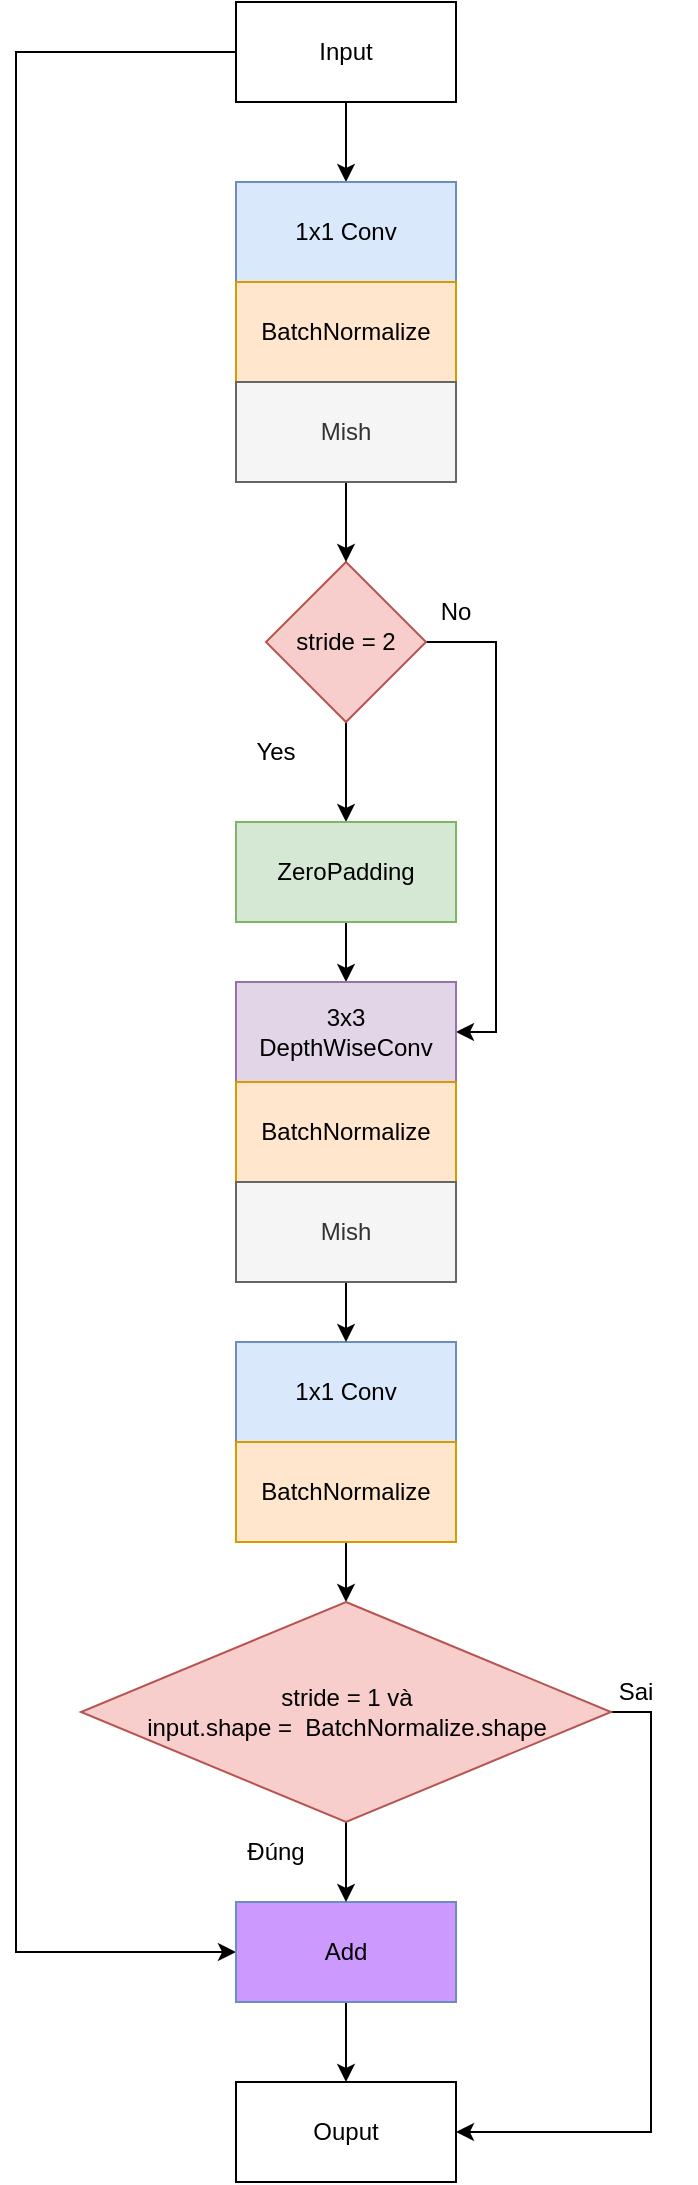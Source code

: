 <mxfile version="23.1.2" type="device">
  <diagram name="Trang-1" id="-3d2bOjS2-nExsUqnp5y">
    <mxGraphModel dx="1006" dy="559" grid="1" gridSize="10" guides="1" tooltips="1" connect="1" arrows="1" fold="1" page="1" pageScale="1" pageWidth="827" pageHeight="1169" math="0" shadow="0">
      <root>
        <mxCell id="0" />
        <mxCell id="1" parent="0" />
        <mxCell id="-GoUToULtl3jQj0lWMZl-5" style="edgeStyle=orthogonalEdgeStyle;rounded=0;orthogonalLoop=1;jettySize=auto;html=1;exitX=0.5;exitY=1;exitDx=0;exitDy=0;entryX=0.5;entryY=0;entryDx=0;entryDy=0;" parent="1" source="-GoUToULtl3jQj0lWMZl-1" target="-GoUToULtl3jQj0lWMZl-2" edge="1">
          <mxGeometry relative="1" as="geometry" />
        </mxCell>
        <mxCell id="-GoUToULtl3jQj0lWMZl-42" style="edgeStyle=orthogonalEdgeStyle;rounded=0;orthogonalLoop=1;jettySize=auto;html=1;exitX=0;exitY=0.5;exitDx=0;exitDy=0;entryX=0;entryY=0.5;entryDx=0;entryDy=0;" parent="1" source="-GoUToULtl3jQj0lWMZl-1" target="-GoUToULtl3jQj0lWMZl-23" edge="1">
          <mxGeometry relative="1" as="geometry">
            <Array as="points">
              <mxPoint x="230" y="25" />
              <mxPoint x="230" y="975" />
            </Array>
          </mxGeometry>
        </mxCell>
        <mxCell id="-GoUToULtl3jQj0lWMZl-1" value="Input" style="rounded=0;whiteSpace=wrap;html=1;" parent="1" vertex="1">
          <mxGeometry x="340" width="110" height="50" as="geometry" />
        </mxCell>
        <mxCell id="-GoUToULtl3jQj0lWMZl-2" value="1x1 Conv" style="rounded=0;whiteSpace=wrap;html=1;fillColor=#dae8fc;strokeColor=#6c8ebf;" parent="1" vertex="1">
          <mxGeometry x="340" y="90" width="110" height="50" as="geometry" />
        </mxCell>
        <mxCell id="-GoUToULtl3jQj0lWMZl-3" value="BatchNormalize" style="rounded=0;whiteSpace=wrap;html=1;fillColor=#ffe6cc;strokeColor=#d79b00;" parent="1" vertex="1">
          <mxGeometry x="340" y="140" width="110" height="50" as="geometry" />
        </mxCell>
        <mxCell id="-GoUToULtl3jQj0lWMZl-10" style="edgeStyle=orthogonalEdgeStyle;rounded=0;orthogonalLoop=1;jettySize=auto;html=1;exitX=0.5;exitY=1;exitDx=0;exitDy=0;entryX=0.5;entryY=0;entryDx=0;entryDy=0;" parent="1" source="-GoUToULtl3jQj0lWMZl-6" target="-GoUToULtl3jQj0lWMZl-9" edge="1">
          <mxGeometry relative="1" as="geometry" />
        </mxCell>
        <mxCell id="-GoUToULtl3jQj0lWMZl-13" style="edgeStyle=orthogonalEdgeStyle;rounded=0;orthogonalLoop=1;jettySize=auto;html=1;exitX=1;exitY=0.5;exitDx=0;exitDy=0;entryX=1;entryY=0.5;entryDx=0;entryDy=0;" parent="1" source="-GoUToULtl3jQj0lWMZl-6" target="-GoUToULtl3jQj0lWMZl-11" edge="1">
          <mxGeometry relative="1" as="geometry">
            <mxPoint x="550" y="540" as="targetPoint" />
          </mxGeometry>
        </mxCell>
        <mxCell id="-GoUToULtl3jQj0lWMZl-6" value="stride = 2" style="rhombus;whiteSpace=wrap;html=1;fillColor=#f8cecc;strokeColor=#b85450;" parent="1" vertex="1">
          <mxGeometry x="355" y="280" width="80" height="80" as="geometry" />
        </mxCell>
        <mxCell id="-GoUToULtl3jQj0lWMZl-8" value="Yes" style="text;html=1;strokeColor=none;fillColor=none;align=center;verticalAlign=middle;whiteSpace=wrap;rounded=0;" parent="1" vertex="1">
          <mxGeometry x="330" y="360" width="60" height="30" as="geometry" />
        </mxCell>
        <mxCell id="-GoUToULtl3jQj0lWMZl-12" style="edgeStyle=orthogonalEdgeStyle;rounded=0;orthogonalLoop=1;jettySize=auto;html=1;exitX=0.5;exitY=1;exitDx=0;exitDy=0;entryX=0.5;entryY=0;entryDx=0;entryDy=0;" parent="1" source="-GoUToULtl3jQj0lWMZl-9" target="-GoUToULtl3jQj0lWMZl-11" edge="1">
          <mxGeometry relative="1" as="geometry" />
        </mxCell>
        <mxCell id="-GoUToULtl3jQj0lWMZl-9" value="ZeroPadding" style="rounded=0;whiteSpace=wrap;html=1;fillColor=#d5e8d4;strokeColor=#82b366;" parent="1" vertex="1">
          <mxGeometry x="340" y="410" width="110" height="50" as="geometry" />
        </mxCell>
        <mxCell id="-GoUToULtl3jQj0lWMZl-11" value="3x3 DepthWiseConv" style="rounded=0;whiteSpace=wrap;html=1;fillColor=#e1d5e7;strokeColor=#9673a6;" parent="1" vertex="1">
          <mxGeometry x="340" y="490" width="110" height="50" as="geometry" />
        </mxCell>
        <mxCell id="-GoUToULtl3jQj0lWMZl-14" value="No" style="text;html=1;strokeColor=none;fillColor=none;align=center;verticalAlign=middle;whiteSpace=wrap;rounded=0;" parent="1" vertex="1">
          <mxGeometry x="420" y="290" width="60" height="30" as="geometry" />
        </mxCell>
        <mxCell id="-GoUToULtl3jQj0lWMZl-16" style="edgeStyle=orthogonalEdgeStyle;rounded=0;orthogonalLoop=1;jettySize=auto;html=1;exitX=0.5;exitY=1;exitDx=0;exitDy=0;entryX=0.5;entryY=0;entryDx=0;entryDy=0;" parent="1" source="-GoUToULtl3jQj0lWMZl-15" target="-GoUToULtl3jQj0lWMZl-6" edge="1">
          <mxGeometry relative="1" as="geometry" />
        </mxCell>
        <mxCell id="-GoUToULtl3jQj0lWMZl-15" value="Mish" style="rounded=0;whiteSpace=wrap;html=1;fillColor=#f5f5f5;strokeColor=#666666;fontColor=#333333;" parent="1" vertex="1">
          <mxGeometry x="340" y="190" width="110" height="50" as="geometry" />
        </mxCell>
        <mxCell id="-GoUToULtl3jQj0lWMZl-17" value="1x1 Conv" style="rounded=0;whiteSpace=wrap;html=1;fillColor=#dae8fc;strokeColor=#6c8ebf;" parent="1" vertex="1">
          <mxGeometry x="340" y="670" width="110" height="50" as="geometry" />
        </mxCell>
        <mxCell id="-GoUToULtl3jQj0lWMZl-38" style="edgeStyle=orthogonalEdgeStyle;rounded=0;orthogonalLoop=1;jettySize=auto;html=1;exitX=0.5;exitY=1;exitDx=0;exitDy=0;entryX=0.5;entryY=0;entryDx=0;entryDy=0;" parent="1" source="-GoUToULtl3jQj0lWMZl-18" target="-GoUToULtl3jQj0lWMZl-36" edge="1">
          <mxGeometry relative="1" as="geometry" />
        </mxCell>
        <mxCell id="-GoUToULtl3jQj0lWMZl-18" value="BatchNormalize" style="rounded=0;whiteSpace=wrap;html=1;fillColor=#ffe6cc;strokeColor=#d79b00;" parent="1" vertex="1">
          <mxGeometry x="340" y="720" width="110" height="50" as="geometry" />
        </mxCell>
        <mxCell id="-GoUToULtl3jQj0lWMZl-20" value="BatchNormalize" style="rounded=0;whiteSpace=wrap;html=1;fillColor=#ffe6cc;strokeColor=#d79b00;" parent="1" vertex="1">
          <mxGeometry x="340" y="540" width="110" height="50" as="geometry" />
        </mxCell>
        <mxCell id="-GoUToULtl3jQj0lWMZl-22" style="edgeStyle=orthogonalEdgeStyle;rounded=0;orthogonalLoop=1;jettySize=auto;html=1;exitX=0.5;exitY=1;exitDx=0;exitDy=0;entryX=0.5;entryY=0;entryDx=0;entryDy=0;" parent="1" source="-GoUToULtl3jQj0lWMZl-21" target="-GoUToULtl3jQj0lWMZl-17" edge="1">
          <mxGeometry relative="1" as="geometry" />
        </mxCell>
        <mxCell id="-GoUToULtl3jQj0lWMZl-21" value="Mish" style="rounded=0;whiteSpace=wrap;html=1;fillColor=#f5f5f5;strokeColor=#666666;fontColor=#333333;" parent="1" vertex="1">
          <mxGeometry x="340" y="590" width="110" height="50" as="geometry" />
        </mxCell>
        <mxCell id="-GoUToULtl3jQj0lWMZl-40" style="edgeStyle=orthogonalEdgeStyle;rounded=0;orthogonalLoop=1;jettySize=auto;html=1;exitX=0.5;exitY=1;exitDx=0;exitDy=0;entryX=0.5;entryY=0;entryDx=0;entryDy=0;" parent="1" source="-GoUToULtl3jQj0lWMZl-23" target="-GoUToULtl3jQj0lWMZl-29" edge="1">
          <mxGeometry relative="1" as="geometry" />
        </mxCell>
        <mxCell id="-GoUToULtl3jQj0lWMZl-23" value="Add" style="rounded=0;whiteSpace=wrap;html=1;fillColor=#CC99FF;strokeColor=#6c8ebf;" parent="1" vertex="1">
          <mxGeometry x="340" y="950" width="110" height="50" as="geometry" />
        </mxCell>
        <mxCell id="-GoUToULtl3jQj0lWMZl-29" value="Ouput" style="rounded=0;whiteSpace=wrap;html=1;" parent="1" vertex="1">
          <mxGeometry x="340" y="1040" width="110" height="50" as="geometry" />
        </mxCell>
        <mxCell id="-GoUToULtl3jQj0lWMZl-39" style="edgeStyle=orthogonalEdgeStyle;rounded=0;orthogonalLoop=1;jettySize=auto;html=1;exitX=0.5;exitY=1;exitDx=0;exitDy=0;" parent="1" source="-GoUToULtl3jQj0lWMZl-36" target="-GoUToULtl3jQj0lWMZl-23" edge="1">
          <mxGeometry relative="1" as="geometry" />
        </mxCell>
        <mxCell id="-GoUToULtl3jQj0lWMZl-41" style="edgeStyle=orthogonalEdgeStyle;rounded=0;orthogonalLoop=1;jettySize=auto;html=1;exitX=1;exitY=0.5;exitDx=0;exitDy=0;entryX=1;entryY=0.5;entryDx=0;entryDy=0;" parent="1" source="-GoUToULtl3jQj0lWMZl-36" target="-GoUToULtl3jQj0lWMZl-29" edge="1">
          <mxGeometry relative="1" as="geometry" />
        </mxCell>
        <mxCell id="-GoUToULtl3jQj0lWMZl-36" value="stride = 1 và&lt;br&gt;input.shape =&amp;nbsp; BatchNormalize.shape" style="rhombus;whiteSpace=wrap;html=1;fillColor=#f8cecc;strokeColor=#b85450;" parent="1" vertex="1">
          <mxGeometry x="262.5" y="800" width="265" height="110" as="geometry" />
        </mxCell>
        <mxCell id="-GoUToULtl3jQj0lWMZl-43" value="Đúng" style="text;html=1;strokeColor=none;fillColor=none;align=center;verticalAlign=middle;whiteSpace=wrap;rounded=0;" parent="1" vertex="1">
          <mxGeometry x="330" y="910" width="60" height="30" as="geometry" />
        </mxCell>
        <mxCell id="-GoUToULtl3jQj0lWMZl-44" value="Sai" style="text;html=1;strokeColor=none;fillColor=none;align=center;verticalAlign=middle;whiteSpace=wrap;rounded=0;" parent="1" vertex="1">
          <mxGeometry x="510" y="830" width="60" height="30" as="geometry" />
        </mxCell>
      </root>
    </mxGraphModel>
  </diagram>
</mxfile>
